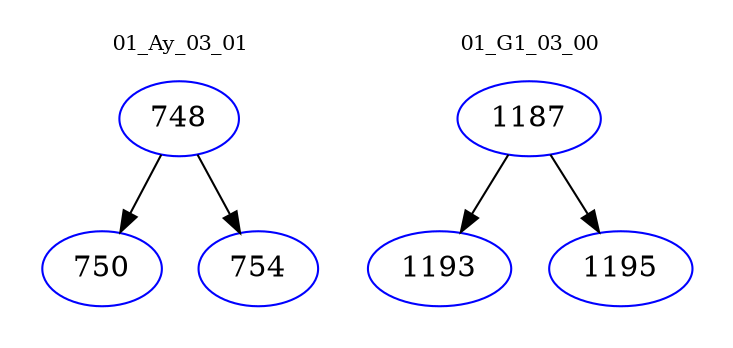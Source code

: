 digraph{
subgraph cluster_0 {
color = white
label = "01_Ay_03_01";
fontsize=10;
T0_748 [label="748", color="blue"]
T0_748 -> T0_750 [color="black"]
T0_750 [label="750", color="blue"]
T0_748 -> T0_754 [color="black"]
T0_754 [label="754", color="blue"]
}
subgraph cluster_1 {
color = white
label = "01_G1_03_00";
fontsize=10;
T1_1187 [label="1187", color="blue"]
T1_1187 -> T1_1193 [color="black"]
T1_1193 [label="1193", color="blue"]
T1_1187 -> T1_1195 [color="black"]
T1_1195 [label="1195", color="blue"]
}
}

